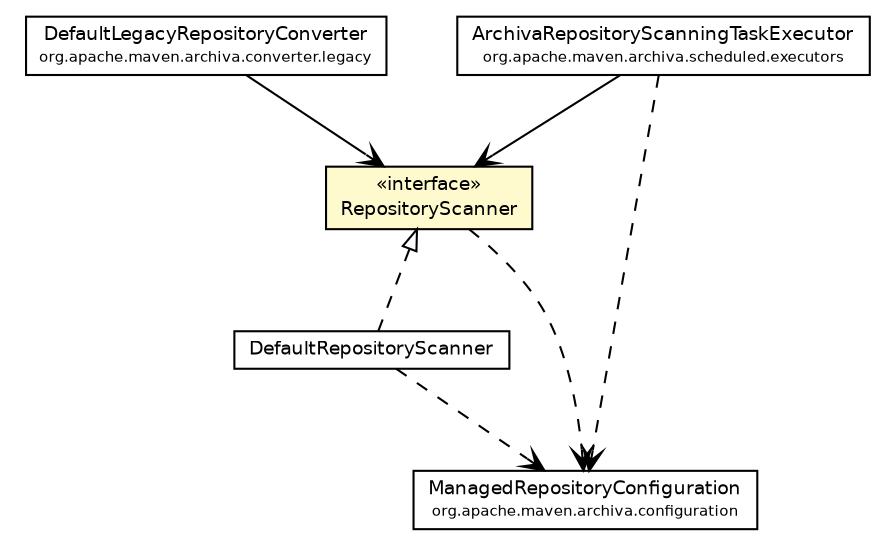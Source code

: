 #!/usr/local/bin/dot
#
# Class diagram 
# Generated by UmlGraph version 4.6 (http://www.spinellis.gr/sw/umlgraph)
#

digraph G {
	edge [fontname="Helvetica",fontsize=10,labelfontname="Helvetica",labelfontsize=10];
	node [fontname="Helvetica",fontsize=10,shape=plaintext];
	// org.apache.maven.archiva.repository.scanner.RepositoryScanner
	c75365 [label=<<table border="0" cellborder="1" cellspacing="0" cellpadding="2" port="p" bgcolor="lemonChiffon" href="./RepositoryScanner.html">
		<tr><td><table border="0" cellspacing="0" cellpadding="1">
			<tr><td> &laquo;interface&raquo; </td></tr>
			<tr><td> RepositoryScanner </td></tr>
		</table></td></tr>
		</table>>, fontname="Helvetica", fontcolor="black", fontsize=9.0];
	// org.apache.maven.archiva.repository.scanner.DefaultRepositoryScanner
	c75367 [label=<<table border="0" cellborder="1" cellspacing="0" cellpadding="2" port="p" href="./DefaultRepositoryScanner.html">
		<tr><td><table border="0" cellspacing="0" cellpadding="1">
			<tr><td> DefaultRepositoryScanner </td></tr>
		</table></td></tr>
		</table>>, fontname="Helvetica", fontcolor="black", fontsize=9.0];
	// org.apache.maven.archiva.scheduled.executors.ArchivaRepositoryScanningTaskExecutor
	c75475 [label=<<table border="0" cellborder="1" cellspacing="0" cellpadding="2" port="p" href="../../scheduled/executors/ArchivaRepositoryScanningTaskExecutor.html">
		<tr><td><table border="0" cellspacing="0" cellpadding="1">
			<tr><td> ArchivaRepositoryScanningTaskExecutor </td></tr>
			<tr><td><font point-size="7.0"> org.apache.maven.archiva.scheduled.executors </font></td></tr>
		</table></td></tr>
		</table>>, fontname="Helvetica", fontcolor="black", fontsize=9.0];
	// org.apache.maven.archiva.converter.legacy.DefaultLegacyRepositoryConverter
	c75561 [label=<<table border="0" cellborder="1" cellspacing="0" cellpadding="2" port="p" href="../../converter/legacy/DefaultLegacyRepositoryConverter.html">
		<tr><td><table border="0" cellspacing="0" cellpadding="1">
			<tr><td> DefaultLegacyRepositoryConverter </td></tr>
			<tr><td><font point-size="7.0"> org.apache.maven.archiva.converter.legacy </font></td></tr>
		</table></td></tr>
		</table>>, fontname="Helvetica", fontcolor="black", fontsize=9.0];
	//org.apache.maven.archiva.repository.scanner.DefaultRepositoryScanner implements org.apache.maven.archiva.repository.scanner.RepositoryScanner
	c75365:p -> c75367:p [dir=back,arrowtail=empty,style=dashed];
	// org.apache.maven.archiva.scheduled.executors.ArchivaRepositoryScanningTaskExecutor NAVASSOC org.apache.maven.archiva.repository.scanner.RepositoryScanner
	c75475:p -> c75365:p [taillabel="", label="", headlabel="", fontname="Helvetica", fontcolor="black", fontsize=10.0, color="black", arrowhead=open];
	// org.apache.maven.archiva.converter.legacy.DefaultLegacyRepositoryConverter NAVASSOC org.apache.maven.archiva.repository.scanner.RepositoryScanner
	c75561:p -> c75365:p [taillabel="", label="", headlabel="", fontname="Helvetica", fontcolor="black", fontsize=10.0, color="black", arrowhead=open];
	// org.apache.maven.archiva.repository.scanner.RepositoryScanner DEPEND org.apache.maven.archiva.configuration.ManagedRepositoryConfiguration
	c75365:p -> c75610:p [taillabel="", label="", headlabel="", fontname="Helvetica", fontcolor="black", fontsize=10.0, color="black", arrowhead=open, style=dashed];
	// org.apache.maven.archiva.repository.scanner.DefaultRepositoryScanner DEPEND org.apache.maven.archiva.configuration.ManagedRepositoryConfiguration
	c75367:p -> c75610:p [taillabel="", label="", headlabel="", fontname="Helvetica", fontcolor="black", fontsize=10.0, color="black", arrowhead=open, style=dashed];
	// org.apache.maven.archiva.scheduled.executors.ArchivaRepositoryScanningTaskExecutor DEPEND org.apache.maven.archiva.configuration.ManagedRepositoryConfiguration
	c75475:p -> c75610:p [taillabel="", label="", headlabel="", fontname="Helvetica", fontcolor="black", fontsize=10.0, color="black", arrowhead=open, style=dashed];
	// org.apache.maven.archiva.configuration.ManagedRepositoryConfiguration
	c75610 [label=<<table border="0" cellborder="1" cellspacing="0" cellpadding="2" port="p" href="http://java.sun.com/j2se/1.4.2/docs/api/org/apache/maven/archiva/configuration/ManagedRepositoryConfiguration.html">
		<tr><td><table border="0" cellspacing="0" cellpadding="1">
			<tr><td> ManagedRepositoryConfiguration </td></tr>
			<tr><td><font point-size="7.0"> org.apache.maven.archiva.configuration </font></td></tr>
		</table></td></tr>
		</table>>, fontname="Helvetica", fontcolor="black", fontsize=9.0];
}

